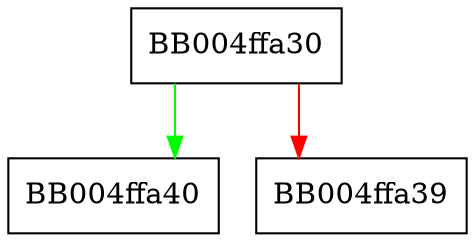 digraph ossl_quic_engine_get_time {
  node [shape="box"];
  graph [splines=ortho];
  BB004ffa30 -> BB004ffa40 [color="green"];
  BB004ffa30 -> BB004ffa39 [color="red"];
}